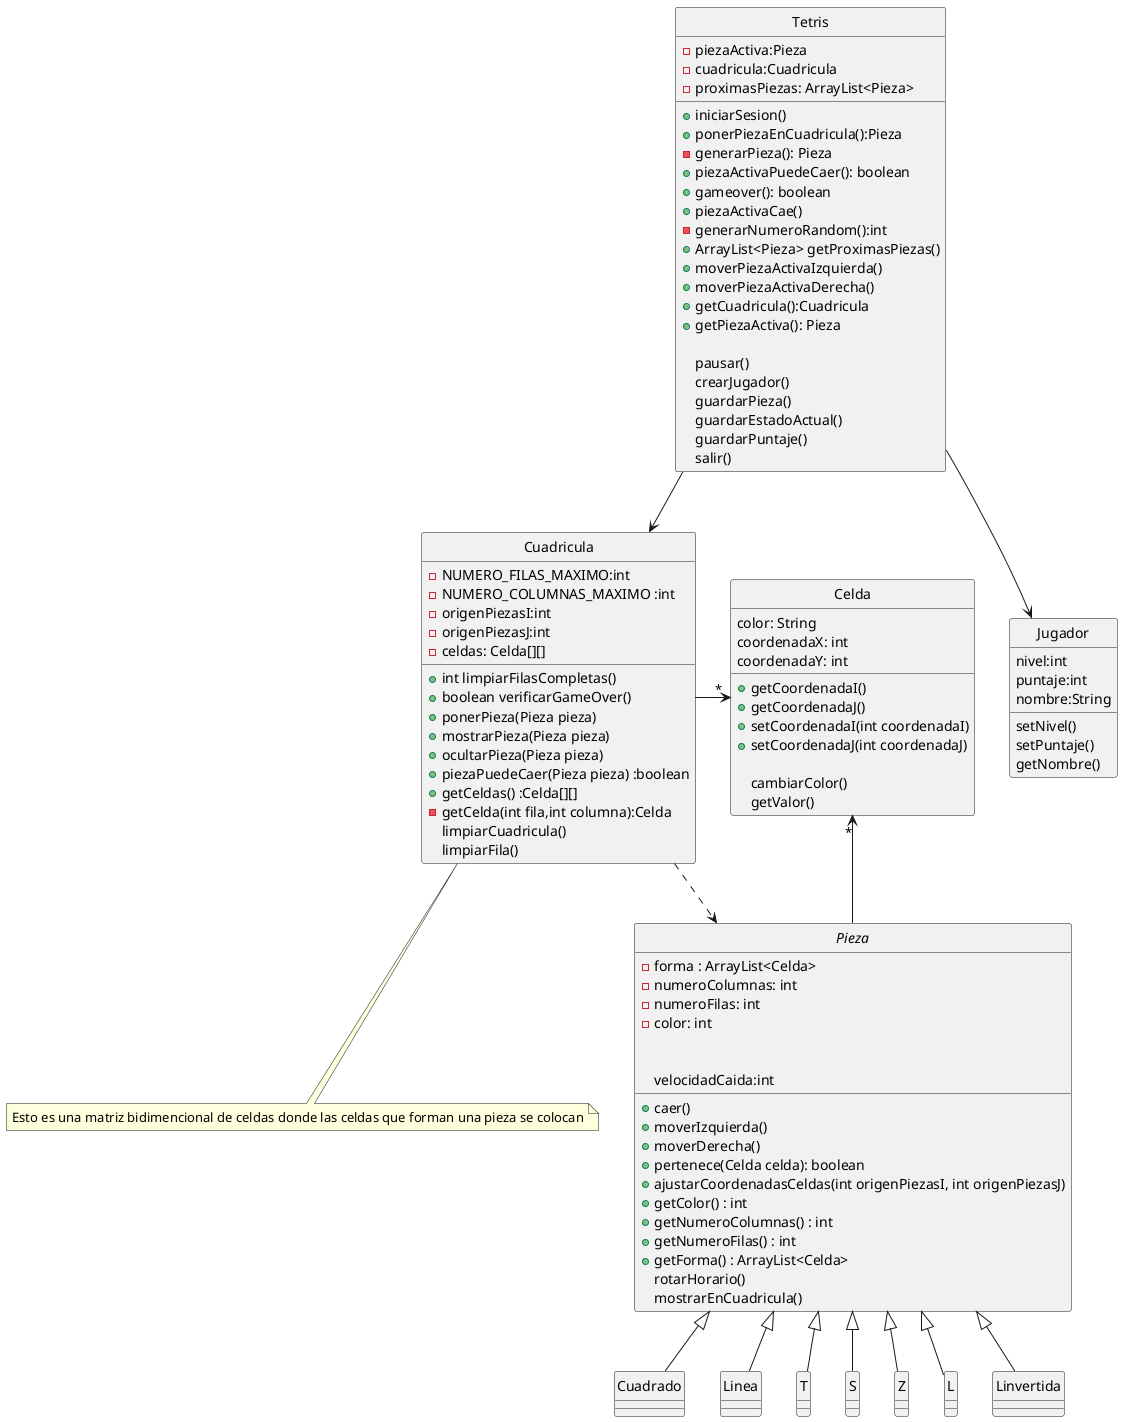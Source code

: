 @startuml tetris

note "Esto es una matriz bidimencional de celdas donde las celdas que forman una pieza se colocan" as nota1

hide circle

class Jugador{
    nivel:int
    puntaje:int
    nombre:String
    setNivel()
    setPuntaje()
    getNombre()
}
class Tetris{
    - piezaActiva:Pieza
    - cuadricula:Cuadricula
    - proximasPiezas: ArrayList<Pieza> 

    + iniciarSesion() 
    + ponerPiezaEnCuadricula():Pieza
    - generarPieza(): Pieza
    + piezaActivaPuedeCaer(): boolean
    + gameover(): boolean
    + piezaActivaCae()
    - generarNumeroRandom():int 
    + ArrayList<Pieza> getProximasPiezas()
    + moverPiezaActivaIzquierda()
    + moverPiezaActivaDerecha() 
    + getCuadricula():Cuadricula
    + getPiezaActiva(): Pieza 

    pausar()
    crearJugador()
    guardarPieza()
    guardarEstadoActual()
    guardarPuntaje()
    salir()
}
class Cuadricula{
    - NUMERO_FILAS_MAXIMO:int
    - NUMERO_COLUMNAS_MAXIMO :int
    - origenPiezasI:int
    - origenPiezasJ:int
    - celdas: Celda[][]



    + int limpiarFilasCompletas() 
    + boolean verificarGameOver() 
    + ponerPieza(Pieza pieza) 
    + mostrarPieza(Pieza pieza)
    + ocultarPieza(Pieza pieza)
    + piezaPuedeCaer(Pieza pieza) :boolean
    + getCeldas() :Celda[][] 
    - getCelda(int fila,int columna):Celda


    limpiarCuadricula()
    limpiarFila()
} 
class Celda{
    color: String
    coordenadaX: int
    coordenadaY: int

    + getCoordenadaI()
    + getCoordenadaJ()
    + setCoordenadaI(int coordenadaI) 
    + setCoordenadaJ(int coordenadaJ)

    cambiarColor()
    getValor() 
}
abstract class Pieza{
    - forma : ArrayList<Celda>
    - numeroColumnas: int
    - numeroFilas: int
    - color: int
    + caer()
    + moverIzquierda()
    + moverDerecha() 
    + pertenece(Celda celda): boolean
    + ajustarCoordenadasCeldas(int origenPiezasI, int origenPiezasJ)
    + getColor() : int
    + getNumeroColumnas() : int
    + getNumeroFilas() : int
    + getForma() : ArrayList<Celda>


    velocidadCaida:int
    rotarHorario()
    mostrarEnCuadricula()
}

class Cuadrado{}
class Linea{}
class T{}
class S{}
class Z{}
class L{}
class Linvertida{}
Cuadricula->"*"Celda
Pieza <|-- Cuadrado
Pieza <|-- Linea
Pieza <|-- T
Pieza <|-- S
Pieza <|-- Z
Pieza <|-- L
Pieza <|-- Linvertida
Cuadricula ..> Pieza
Celda "*" <-- Pieza  
Tetris-->Jugador
Tetris-->Cuadricula
Cuadricula .. nota1

@enduml